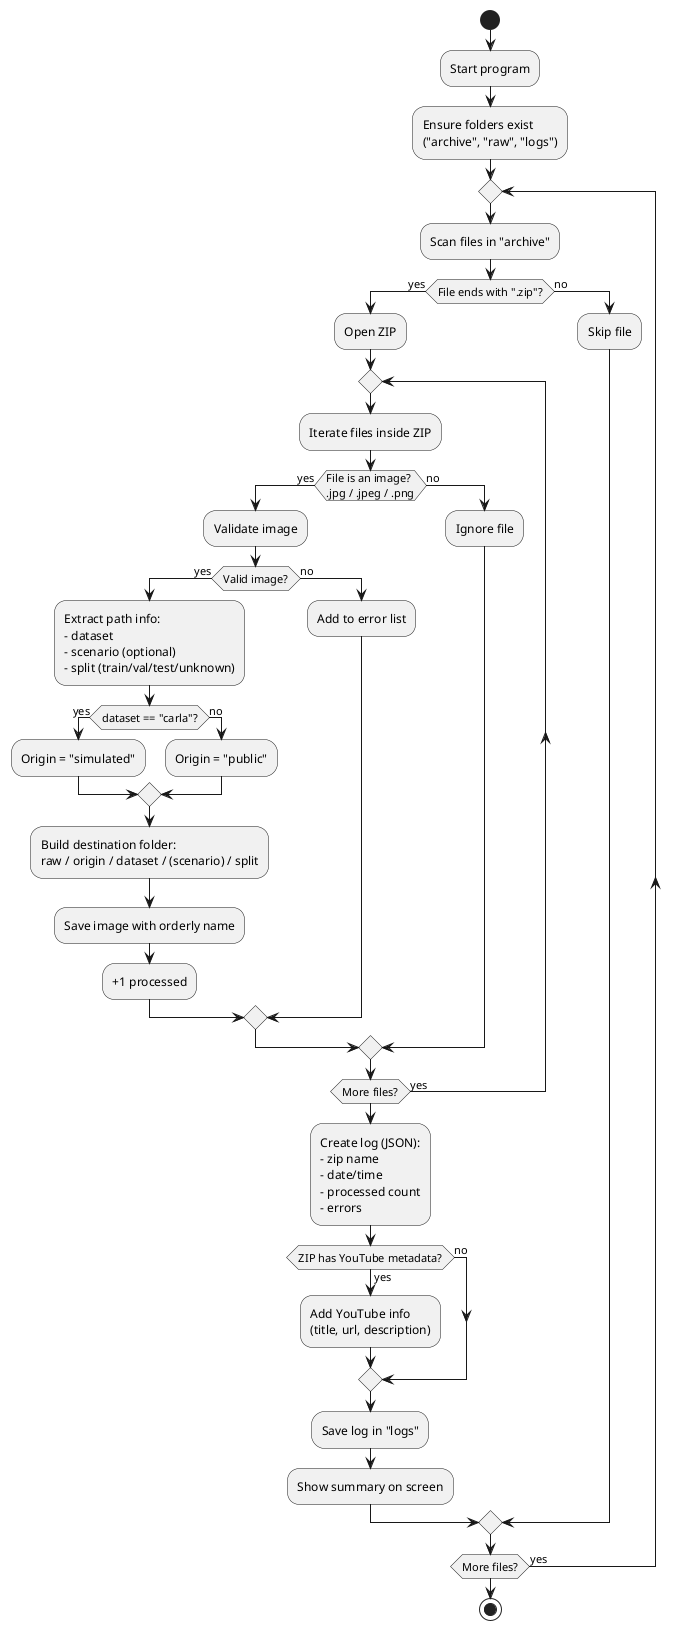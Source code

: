 @startuml Image ZIP Processing Workflow

start
:Start program;

:Ensure folders exist\n("archive", "raw", "logs");

repeat
  :Scan files in "archive";
  if (File ends with ".zip"?) then (yes)
    :Open ZIP;
    repeat
      :Iterate files inside ZIP;
      if (File is an image?\n.jpg / .jpeg / .png) then (yes)
        :Validate image;
        if (Valid image?) then (yes)
          :Extract path info:\n- dataset\n- scenario (optional)\n- split (train/val/test/unknown);
          if (dataset == "carla"?) then (yes)
            :Origin = "simulated";
          else (no)
            :Origin = "public";
          endif
          :Build destination folder:\nraw / origin / dataset / (scenario) / split;
          :Save image with orderly name;
          :+1 processed;
        else (no)
          :Add to error list;
        endif
      else (no)
        :Ignore file;
      endif
    repeat while (More files?) is (yes)

    :Create log (JSON):\n- zip name\n- date/time\n- processed count\n- errors;
    if (ZIP has YouTube metadata?) then (yes)
      :Add YouTube info\n(title, url, description);
    else (no)
    endif
    :Save log in "logs";
    :Show summary on screen;
  else (no)
    :Skip file;
  endif
repeat while (More files?) is (yes)

stop
@enduml
